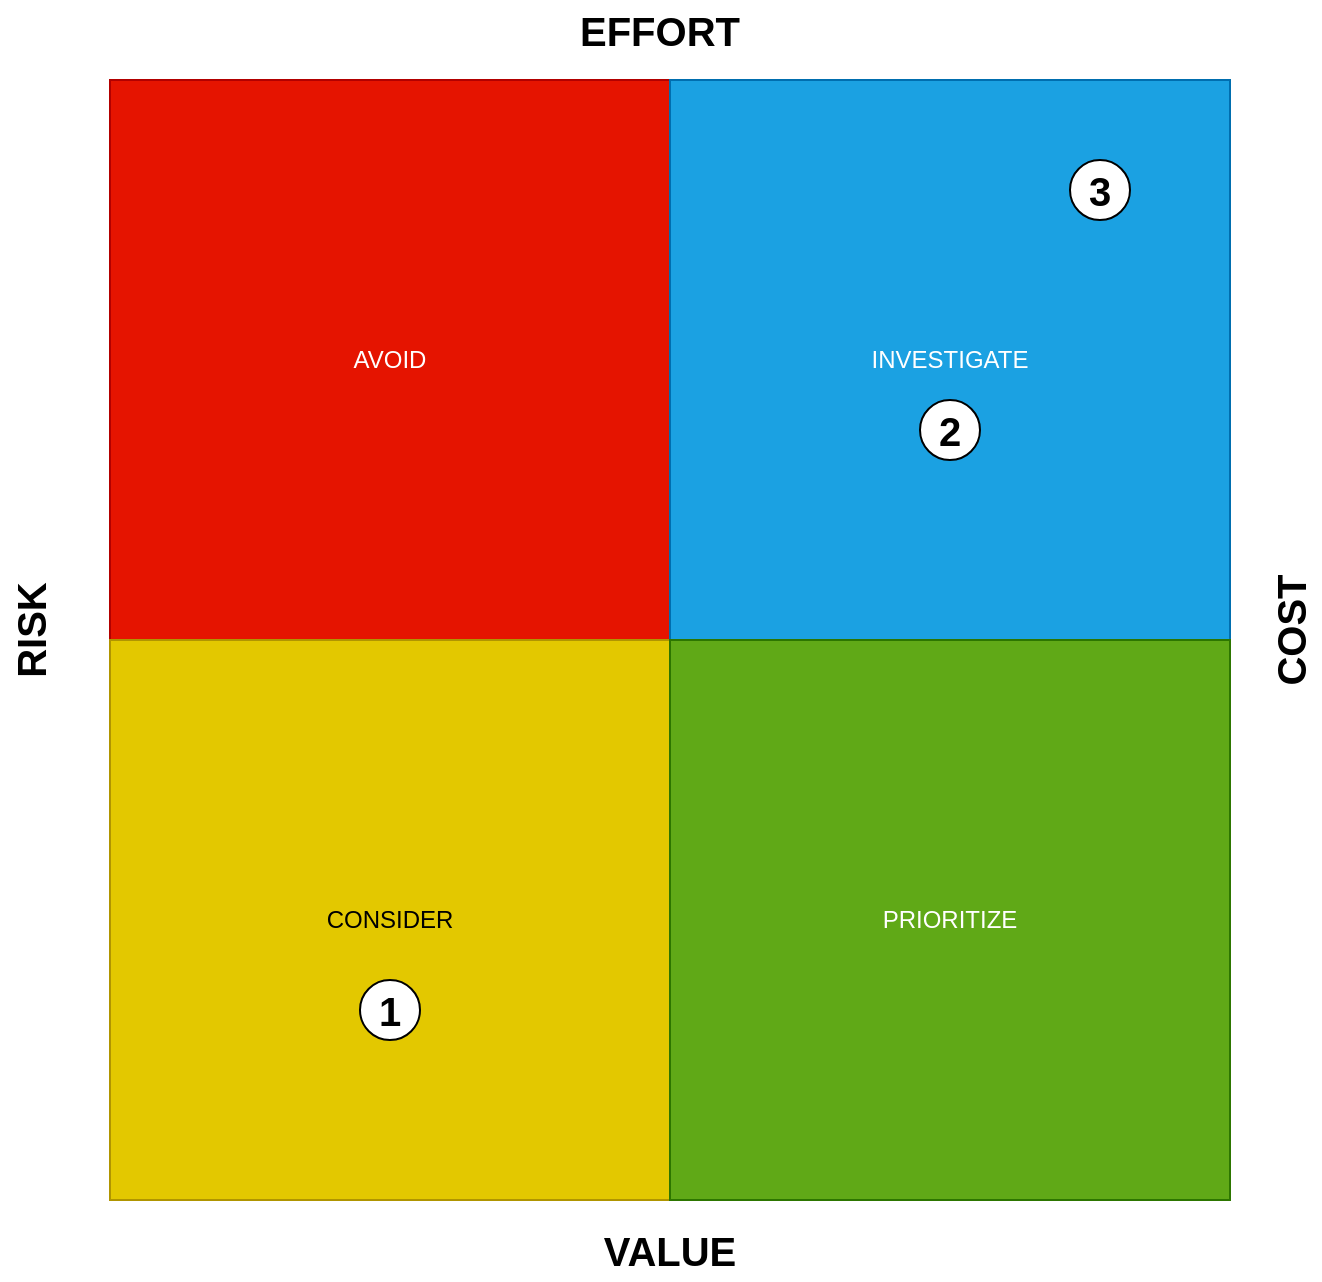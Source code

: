 <mxfile version="17.2.4" type="device"><diagram id="7c2GaXA_-m2MGgZubR72" name="Page-1"><mxGraphModel dx="1021" dy="612" grid="1" gridSize="10" guides="1" tooltips="1" connect="1" arrows="1" fold="1" page="1" pageScale="1" pageWidth="850" pageHeight="1100" math="0" shadow="0"><root><mxCell id="0"/><mxCell id="1" parent="0"/><mxCell id="T-jcDOLO2VX464bS_VkW-3" value="AVOID" style="whiteSpace=wrap;html=1;aspect=fixed;fillColor=#e51400;fontColor=#ffffff;strokeColor=#B20000;" vertex="1" parent="1"><mxGeometry x="120" y="40" width="280" height="280" as="geometry"/></mxCell><mxCell id="T-jcDOLO2VX464bS_VkW-4" value="INVESTIGATE" style="whiteSpace=wrap;html=1;aspect=fixed;fillColor=#1ba1e2;strokeColor=#006EAF;fontColor=#ffffff;" vertex="1" parent="1"><mxGeometry x="400" y="40" width="280" height="280" as="geometry"/></mxCell><mxCell id="T-jcDOLO2VX464bS_VkW-5" value="CONSIDER" style="whiteSpace=wrap;html=1;aspect=fixed;fillColor=#e3c800;fontColor=#000000;strokeColor=#B09500;" vertex="1" parent="1"><mxGeometry x="120" y="320" width="280" height="280" as="geometry"/></mxCell><mxCell id="T-jcDOLO2VX464bS_VkW-6" value="PRIORITIZE" style="whiteSpace=wrap;html=1;aspect=fixed;fillColor=#60a917;strokeColor=#2D7600;fontColor=#ffffff;" vertex="1" parent="1"><mxGeometry x="400" y="320" width="280" height="280" as="geometry"/></mxCell><mxCell id="T-jcDOLO2VX464bS_VkW-7" value="VALUE" style="text;html=1;strokeColor=none;fillColor=none;align=center;verticalAlign=middle;whiteSpace=wrap;rounded=0;fontSize=20;fontStyle=1" vertex="1" parent="1"><mxGeometry x="370" y="610" width="60" height="30" as="geometry"/></mxCell><mxCell id="T-jcDOLO2VX464bS_VkW-8" value="RISK" style="text;html=1;strokeColor=none;fillColor=none;align=center;verticalAlign=middle;whiteSpace=wrap;rounded=0;fontSize=20;rotation=-90;fontStyle=1" vertex="1" parent="1"><mxGeometry x="50" y="300" width="60" height="30" as="geometry"/></mxCell><mxCell id="T-jcDOLO2VX464bS_VkW-9" value="COST" style="text;html=1;strokeColor=none;fillColor=none;align=center;verticalAlign=middle;whiteSpace=wrap;rounded=0;fontSize=20;rotation=-90;fontStyle=1" vertex="1" parent="1"><mxGeometry x="680" y="300" width="60" height="30" as="geometry"/></mxCell><mxCell id="T-jcDOLO2VX464bS_VkW-10" value="EFFORT" style="text;html=1;strokeColor=none;fillColor=none;align=center;verticalAlign=middle;whiteSpace=wrap;rounded=0;fontSize=20;fontStyle=1" vertex="1" parent="1"><mxGeometry x="365" width="60" height="30" as="geometry"/></mxCell><mxCell id="T-jcDOLO2VX464bS_VkW-11" value="1" style="ellipse;whiteSpace=wrap;html=1;aspect=fixed;fontSize=20;fontStyle=1" vertex="1" parent="1"><mxGeometry x="245" y="490" width="30" height="30" as="geometry"/></mxCell><mxCell id="T-jcDOLO2VX464bS_VkW-12" value="2" style="ellipse;whiteSpace=wrap;html=1;aspect=fixed;fontSize=20;fontStyle=1" vertex="1" parent="1"><mxGeometry x="525" y="200" width="30" height="30" as="geometry"/></mxCell><mxCell id="T-jcDOLO2VX464bS_VkW-13" value="3" style="ellipse;whiteSpace=wrap;html=1;aspect=fixed;fontSize=20;fontStyle=1" vertex="1" parent="1"><mxGeometry x="600" y="80" width="30" height="30" as="geometry"/></mxCell></root></mxGraphModel></diagram></mxfile>